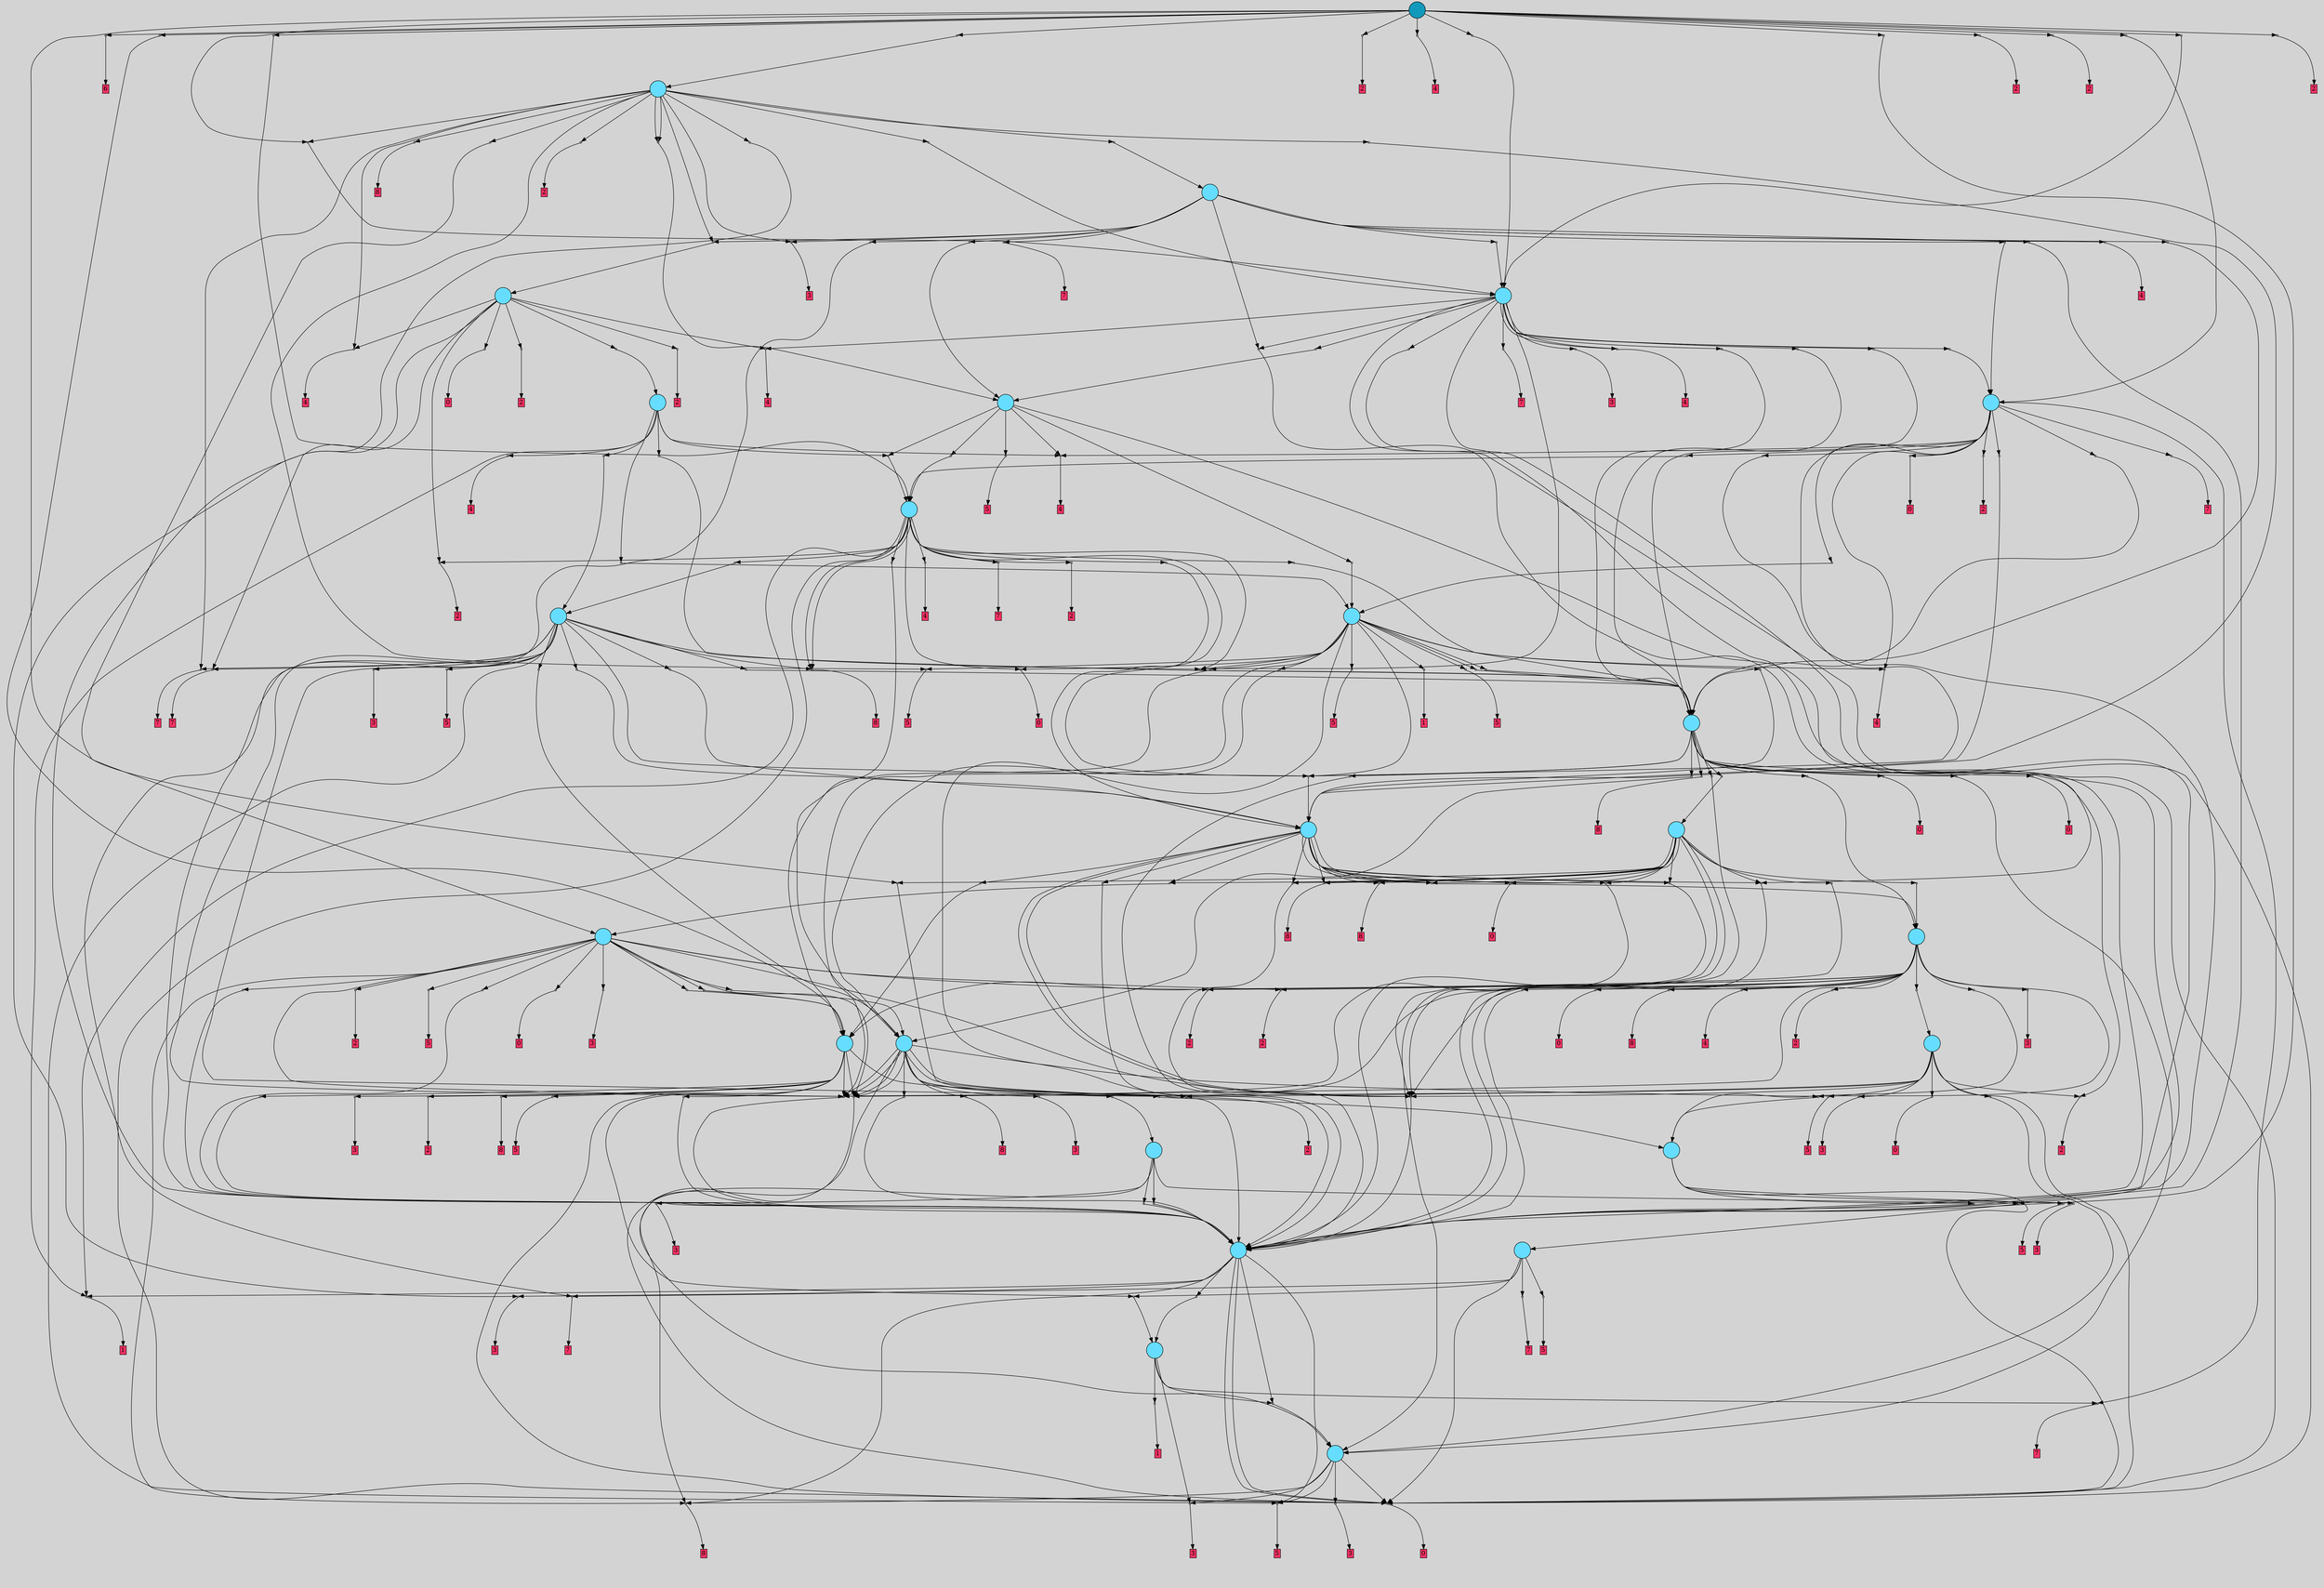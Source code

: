 // File exported with GEGELATI v1.3.1
// On the 2024-07-15 12:30:10
// With the MARL::MarlTPGGraphDotExporter
digraph{
	graph[pad = "0.212, 0.055" bgcolor = lightgray]
	node[shape=circle style = filled label = ""]
		T0 [fillcolor="#66ddff"]
		T1 [fillcolor="#66ddff"]
		T2 [fillcolor="#66ddff"]
		T3 [fillcolor="#66ddff"]
		T4 [fillcolor="#66ddff"]
		T5 [fillcolor="#66ddff"]
		T6 [fillcolor="#66ddff"]
		T7 [fillcolor="#66ddff"]
		T8 [fillcolor="#66ddff"]
		T9 [fillcolor="#66ddff"]
		T10 [fillcolor="#66ddff"]
		T13 [fillcolor="#66ddff"]
		T14 [fillcolor="#66ddff"]
		T15 [fillcolor="#66ddff"]
		T52 [fillcolor="#66ddff"]
		T127 [fillcolor="#66ddff"]
		T162 [fillcolor="#66ddff"]
		T202 [fillcolor="#66ddff"]
		T435 [fillcolor="#66ddff"]
		T462 [fillcolor="#66ddff"]
		T527 [fillcolor="#66ddff"]
		T617 [fillcolor="#66ddff"]
		T707 [fillcolor="#66ddff"]
		T800 [fillcolor="#66ddff"]
		T1078 [fillcolor="#1199bb"]
		P37919 [fillcolor="#cccccc" shape=point] //
		I37919 [shape=box style=invis label="5|5&0|6#0|5&#92;n5|3&3|5#4|0&#92;n3|1&0|0#2|6&#92;n6|1&4|7#1|5&#92;n3|1&4|6#3|5&#92;n7|4&2|1#2|4&#92;n0|1&3|7#1|3&#92;n6|4&2|7#1|6&#92;n"]
		P37919 -> I37919[style=invis]
		A16877 [fillcolor="#ff3366" shape=box margin=0.03 width=0 height=0 label="8"]
		T0 -> P37919 -> A16877
		P37920 [fillcolor="#cccccc" shape=point] //
		I37920 [shape=box style=invis label="8|7&0|6#2|5&#92;n5|3&3|6#3|3&#92;n1|4&1|5#4|0&#92;n3|0&2|2#0|0&#92;n5|3&2|0#3|2&#92;n5|2&1|1#1|4&#92;n8|2&2|5#3|5&#92;n1|1&1|2#1|2&#92;n7|3&0|6#1|5&#92;n"]
		P37920 -> I37920[style=invis]
		A16878 [fillcolor="#ff3366" shape=box margin=0.03 width=0 height=0 label="3"]
		T0 -> P37920 -> A16878
		P37921 [fillcolor="#cccccc" shape=point] //
		I37921 [shape=box style=invis label="0|2&3|1#2|2&#92;n1|7&0|0#1|2&#92;n3|0&2|7#3|2&#92;n"]
		P37921 -> I37921[style=invis]
		A16879 [fillcolor="#ff3366" shape=box margin=0.03 width=0 height=0 label="5"]
		T0 -> P37921 -> A16879
		P37922 [fillcolor="#cccccc" shape=point] //
		I37922 [shape=box style=invis label="3|4&2|7#1|0&#92;n2|4&4|3#0|3&#92;n4|6&4|0#3|5&#92;n4|6&2|6#4|1&#92;n6|7&3|7#1|7&#92;n6|4&2|2#1|6&#92;n0|7&2|0#3|6&#92;n4|1&1|5#4|4&#92;n"]
		P37922 -> I37922[style=invis]
		A16880 [fillcolor="#ff3366" shape=box margin=0.03 width=0 height=0 label="0"]
		T0 -> P37922 -> A16880
		P37923 [fillcolor="#cccccc" shape=point] //
		I37923 [shape=box style=invis label="1|1&1|2#1|2&#92;n5|3&3|6#3|3&#92;n1|4&1|5#4|0&#92;n3|0&2|2#0|0&#92;n5|3&2|0#3|2&#92;n5|2&1|1#1|4&#92;n8|7&0|6#2|5&#92;n7|3&4|6#1|5&#92;n"]
		P37923 -> I37923[style=invis]
		A16881 [fillcolor="#ff3366" shape=box margin=0.03 width=0 height=0 label="3"]
		T0 -> P37923 -> A16881
		P37924 [fillcolor="#cccccc" shape=point] //
		I37924 [shape=box style=invis label="7|0&4|2#1|3&#92;n6|0&4|4#4|3&#92;n5|3&0|7#1|6&#92;n4|0&4|7#1|5&#92;n7|7&1|7#0|3&#92;n7|0&1|0#3|7&#92;n7|2&4|0#4|2&#92;n3|2&0|7#2|2&#92;n8|0&2|1#1|2&#92;n"]
		P37924 -> I37924[style=invis]
		T1 -> P37924 -> T0
		P37925 [fillcolor="#cccccc" shape=point] //
		I37925 [shape=box style=invis label="1|3&4|5#0|6&#92;n7|0&2|4#3|1&#92;n2|4&1|4#4|5&#92;n7|4&0|5#2|0&#92;n"]
		P37925 -> I37925[style=invis]
		A16882 [fillcolor="#ff3366" shape=box margin=0.03 width=0 height=0 label="7"]
		T1 -> P37925 -> A16882
		P37926 [fillcolor="#cccccc" shape=point] //
		I37926 [shape=box style=invis label="7|0&4|6#3|0&#92;n2|2&1|4#3|2&#92;n"]
		P37926 -> I37926[style=invis]
		A16883 [fillcolor="#ff3366" shape=box margin=0.03 width=0 height=0 label="1"]
		T1 -> P37926 -> A16883
		T1 -> P37923
		P37927 [fillcolor="#cccccc" shape=point] //
		I37927 [shape=box style=invis label="7|0&4|2#1|3&#92;n5|3&0|7#3|6&#92;n8|0&2|1#1|2&#92;n3|2&0|7#2|2&#92;n7|2&4|4#4|2&#92;n5|7&4|0#1|7&#92;n7|7&1|7#0|3&#92;n7|0&1|0#0|7&#92;n"]
		P37927 -> I37927[style=invis]
		T2 -> P37927 -> T1
		T2 -> P37919
		P37928 [fillcolor="#cccccc" shape=point] //
		I37928 [shape=box style=invis label="2|5&1|5#3|4&#92;n6|2&4|6#2|1&#92;n"]
		P37928 -> I37928[style=invis]
		A16884 [fillcolor="#ff3366" shape=box margin=0.03 width=0 height=0 label="7"]
		T2 -> P37928 -> A16884
		T2 -> P37921
		T2 -> P37922
		T2 -> P37924
		T2 -> P37922
		P37929 [fillcolor="#cccccc" shape=point] //
		I37929 [shape=box style=invis label="8|2&4|2#4|7&#92;n"]
		P37929 -> I37929[style=invis]
		A16885 [fillcolor="#ff3366" shape=box margin=0.03 width=0 height=0 label="1"]
		T2 -> P37929 -> A16885
		P37930 [fillcolor="#cccccc" shape=point] //
		I37930 [shape=box style=invis label="0|2&0|5#3|3&#92;n4|5&1|6#0|5&#92;n5|1&2|5#3|3&#92;n2|0&2|2#1|2&#92;n7|2&4|7#3|2&#92;n4|7&4|3#3|7&#92;n0|4&1|2#2|3&#92;n6|7&0|1#3|3&#92;n3|7&2|1#2|5&#92;n"]
		P37930 -> I37930[style=invis]
		A16886 [fillcolor="#ff3366" shape=box margin=0.03 width=0 height=0 label="3"]
		T3 -> P37930 -> A16886
		P37931 [fillcolor="#cccccc" shape=point] //
		I37931 [shape=box style=invis label="5|2&1|0#2|4&#92;n5|1&3|6#0|5&#92;n2|3&0|3#2|5&#92;n5|6&4|7#1|2&#92;n1|1&4|2#3|4&#92;n6|6&1|2#1|1&#92;n2|0&4|5#2|1&#92;n2|1&0|6#1|3&#92;n3|3&0|7#3|7&#92;n8|4&4|2#4|1&#92;n"]
		P37931 -> I37931[style=invis]
		A16887 [fillcolor="#ff3366" shape=box margin=0.03 width=0 height=0 label="7"]
		T3 -> P37931 -> A16887
		P37932 [fillcolor="#cccccc" shape=point] //
		I37932 [shape=box style=invis label="3|0&2|7#3|2&#92;n0|2&1|1#2|2&#92;n"]
		P37932 -> I37932[style=invis]
		A16888 [fillcolor="#ff3366" shape=box margin=0.03 width=0 height=0 label="5"]
		T3 -> P37932 -> A16888
		T3 -> P37922
		P37933 [fillcolor="#cccccc" shape=point] //
		I37933 [shape=box style=invis label="7|0&4|2#1|3&#92;n5|3&0|7#1|6&#92;n7|7&1|7#0|3&#92;n3|2&0|7#2|2&#92;n7|2&4|4#4|2&#92;n5|7&4|0#1|7&#92;n8|0&2|1#1|2&#92;n7|0&1|0#0|7&#92;n"]
		P37933 -> I37933[style=invis]
		T3 -> P37933 -> T1
		P37934 [fillcolor="#cccccc" shape=point] //
		I37934 [shape=box style=invis label="2|6&2|1#0|0&#92;n1|1&1|2#1|6&#92;n5|3&3|6#3|3&#92;n3|0&2|2#0|0&#92;n5|3&2|0#3|2&#92;n5|2&1|1#1|4&#92;n8|7&0|6#2|5&#92;n7|3&4|6#1|5&#92;n"]
		P37934 -> I37934[style=invis]
		A16889 [fillcolor="#ff3366" shape=box margin=0.03 width=0 height=0 label="3"]
		T4 -> P37934 -> A16889
		P37935 [fillcolor="#cccccc" shape=point] //
		I37935 [shape=box style=invis label="0|0&2|7#3|2&#92;n1|7&0|0#1|2&#92;n0|2&3|1#2|2&#92;n"]
		P37935 -> I37935[style=invis]
		A16890 [fillcolor="#ff3366" shape=box margin=0.03 width=0 height=0 label="5"]
		T4 -> P37935 -> A16890
		P37936 [fillcolor="#cccccc" shape=point] //
		I37936 [shape=box style=invis label="8|3&2|0#1|5&#92;n1|0&2|2#4|4&#92;n2|3&0|3#3|2&#92;n8|7&2|4#1|4&#92;n"]
		P37936 -> I37936[style=invis]
		T4 -> P37936 -> T2
		T4 -> P37922
		P37937 [fillcolor="#cccccc" shape=point] //
		I37937 [shape=box style=invis label="5|4&1|7#1|4&#92;n2|3&0|1#3|2&#92;n1|0&2|2#4|0&#92;n8|7&2|7#1|4&#92;n5|7&4|5#2|6&#92;n"]
		P37937 -> I37937[style=invis]
		T5 -> P37937 -> T2
		P37938 [fillcolor="#cccccc" shape=point] //
		I37938 [shape=box style=invis label="8|0&3|4#2|5&#92;n0|7&1|5#1|4&#92;n1|1&0|1#4|5&#92;n6|3&4|6#2|1&#92;n"]
		P37938 -> I37938[style=invis]
		T5 -> P37938 -> T3
		P37939 [fillcolor="#cccccc" shape=point] //
		I37939 [shape=box style=invis label="3|0&1|2#2|1&#92;n1|0&0|2#0|6&#92;n2|7&4|1#4|0&#92;n2|4&4|7#1|7&#92;n1|4&1|4#1|0&#92;n8|5&4|7#3|1&#92;n"]
		P37939 -> I37939[style=invis]
		A16891 [fillcolor="#ff3366" shape=box margin=0.03 width=0 height=0 label="3"]
		T5 -> P37939 -> A16891
		P37940 [fillcolor="#cccccc" shape=point] //
		I37940 [shape=box style=invis label="2|0&1|0#3|2&#92;n6|1&1|3#4|1&#92;n5|4&1|7#1|4&#92;n3|4&0|6#0|1&#92;n"]
		P37940 -> I37940[style=invis]
		T5 -> P37940 -> T2
		T5 -> P37919
		P37941 [fillcolor="#cccccc" shape=point] //
		I37941 [shape=box style=invis label="7|4&4|0#1|2&#92;n4|3&3|0#3|7&#92;n4|7&1|3#3|3&#92;n3|1&2|3#1|0&#92;n5|0&3|7#0|3&#92;n"]
		P37941 -> I37941[style=invis]
		A16892 [fillcolor="#ff3366" shape=box margin=0.03 width=0 height=0 label="5"]
		T6 -> P37941 -> A16892
		P37942 [fillcolor="#cccccc" shape=point] //
		I37942 [shape=box style=invis label="5|4&1|7#1|4&#92;n2|0&0|1#3|2&#92;n1|0&2|2#4|5&#92;n5|7&4|5#2|6&#92;n"]
		P37942 -> I37942[style=invis]
		T6 -> P37942 -> T2
		P37943 [fillcolor="#cccccc" shape=point] //
		I37943 [shape=box style=invis label="0|3&2|7#4|6&#92;n0|1&2|2#2|4&#92;n2|0&2|1#2|4&#92;n3|5&2|7#1|5&#92;n"]
		P37943 -> I37943[style=invis]
		T6 -> P37943 -> T2
		P37944 [fillcolor="#cccccc" shape=point] //
		I37944 [shape=box style=invis label="5|2&0|3#0|7&#92;n0|0&2|3#3|6&#92;n6|1&0|0#4|4&#92;n"]
		P37944 -> I37944[style=invis]
		T6 -> P37944 -> T2
		P37945 [fillcolor="#cccccc" shape=point] //
		I37945 [shape=box style=invis label="5|2&1|1#1|4&#92;n0|7&0|6#0|7&#92;n5|3&3|6#3|3&#92;n3|0&2|2#0|0&#92;n1|1&1|2#1|6&#92;n7|3&4|6#1|5&#92;n3|6&0|5#4|3&#92;n8|7&0|6#2|5&#92;n"]
		P37945 -> I37945[style=invis]
		A16893 [fillcolor="#ff3366" shape=box margin=0.03 width=0 height=0 label="3"]
		T6 -> P37945 -> A16893
		T6 -> P37922
		P37946 [fillcolor="#cccccc" shape=point] //
		I37946 [shape=box style=invis label="1|4&3|1#4|6&#92;n2|6&2|2#1|6&#92;n7|0&1|3#0|0&#92;n4|0&0|6#0|0&#92;n3|2&3|7#2|2&#92;n7|2&3|7#0|7&#92;n1|5&3|3#3|2&#92;n7|1&3|7#3|3&#92;n2|4&0|5#3|3&#92;n0|6&0|7#1|6&#92;n"]
		P37946 -> I37946[style=invis]
		A16894 [fillcolor="#ff3366" shape=box margin=0.03 width=0 height=0 label="2"]
		T6 -> P37946 -> A16894
		T6 -> P37933
		P37947 [fillcolor="#cccccc" shape=point] //
		I37947 [shape=box style=invis label="2|0&2|5#3|6&#92;n"]
		P37947 -> I37947[style=invis]
		T6 -> P37947 -> T0
		P37948 [fillcolor="#cccccc" shape=point] //
		I37948 [shape=box style=invis label="1|4&3|1#4|6&#92;n2|6&2|2#1|6&#92;n7|0&1|3#0|0&#92;n3|2&3|7#2|2&#92;n4|0&0|6#0|1&#92;n7|2&3|7#0|0&#92;n1|5&3|3#4|2&#92;n7|1&3|7#3|3&#92;n2|4&0|5#3|3&#92;n0|6&0|7#1|6&#92;n"]
		P37948 -> I37948[style=invis]
		A16895 [fillcolor="#ff3366" shape=box margin=0.03 width=0 height=0 label="2"]
		T6 -> P37948 -> A16895
		P37949 [fillcolor="#cccccc" shape=point] //
		I37949 [shape=box style=invis label="5|5&0|6#0|5&#92;n5|3&3|5#4|0&#92;n3|1&0|0#2|6&#92;n0|0&3|7#1|3&#92;n6|1&4|7#1|5&#92;n3|1&4|6#3|5&#92;n8|3&3|3#2|3&#92;n7|4&2|1#2|4&#92;n6|4&2|3#1|6&#92;n"]
		P37949 -> I37949[style=invis]
		A16896 [fillcolor="#ff3366" shape=box margin=0.03 width=0 height=0 label="8"]
		T6 -> P37949 -> A16896
		P37950 [fillcolor="#cccccc" shape=point] //
		I37950 [shape=box style=invis label="5|7&4|5#2|6&#92;n1|0&2|2#4|5&#92;n1|0&0|1#3|0&#92;n7|3&1|3#3|5&#92;n5|4&1|7#1|4&#92;n"]
		P37950 -> I37950[style=invis]
		T7 -> P37950 -> T2
		T7 -> P37943
		T7 -> P37947
		P37951 [fillcolor="#cccccc" shape=point] //
		I37951 [shape=box style=invis label="2|0&4|0#0|4&#92;n7|0&3|7#2|2&#92;n"]
		P37951 -> I37951[style=invis]
		T7 -> P37951 -> T5
		P37952 [fillcolor="#cccccc" shape=point] //
		I37952 [shape=box style=invis label="7|0&4|2#1|3&#92;n8|0&2|1#1|2&#92;n5|3&0|7#1|6&#92;n4|0&4|7#1|5&#92;n7|7&1|7#0|3&#92;n4|6&3|0#1|2&#92;n7|5&1|0#3|7&#92;n7|2&4|0#4|2&#92;n3|2&0|7#2|2&#92;n6|0&4|4#4|3&#92;n"]
		P37952 -> I37952[style=invis]
		T7 -> P37952 -> T4
		T7 -> P37948
		P37953 [fillcolor="#cccccc" shape=point] //
		I37953 [shape=box style=invis label="8|2&1|1#1|6&#92;n0|0&0|3#3|2&#92;n"]
		P37953 -> I37953[style=invis]
		A16897 [fillcolor="#ff3366" shape=box margin=0.03 width=0 height=0 label="8"]
		T7 -> P37953 -> A16897
		T7 -> P37943
		P37954 [fillcolor="#cccccc" shape=point] //
		I37954 [shape=box style=invis label="6|7&1|1#0|6&#92;n2|6&2|1#0|0&#92;n1|1&1|2#1|6&#92;n5|3&3|6#3|3&#92;n3|0&2|2#0|0&#92;n5|2&1|1#1|4&#92;n5|3&3|0#3|2&#92;n8|7&0|6#2|5&#92;n7|3&4|6#1|5&#92;n"]
		P37954 -> I37954[style=invis]
		A16898 [fillcolor="#ff3366" shape=box margin=0.03 width=0 height=0 label="3"]
		T7 -> P37954 -> A16898
		T7 -> P37922
		T7 -> P37948
		P37955 [fillcolor="#cccccc" shape=point] //
		I37955 [shape=box style=invis label="7|0&4|2#1|3&#92;n8|0&2|1#1|2&#92;n5|3&0|7#1|6&#92;n4|0&4|7#1|5&#92;n7|7&1|7#0|3&#92;n6|0&4|4#4|3&#92;n7|5&1|0#3|7&#92;n7|2&4|0#4|2&#92;n3|2&0|7#2|2&#92;n5|6&3|0#1|2&#92;n"]
		P37955 -> I37955[style=invis]
		T7 -> P37955 -> T4
		T7 -> P37947
		P37956 [fillcolor="#cccccc" shape=point] //
		I37956 [shape=box style=invis label="3|3&3|0#3|3&#92;n0|0&3|3#2|6&#92;n"]
		P37956 -> I37956[style=invis]
		T8 -> P37956 -> T2
		T8 -> P37948
		P37957 [fillcolor="#cccccc" shape=point] //
		I37957 [shape=box style=invis label="2|6&2|1#0|0&#92;n6|7&1|1#0|6&#92;n7|3&4|6#1|5&#92;n5|6&3|6#3|3&#92;n3|0&2|2#0|0&#92;n0|2&0|5#0|1&#92;n5|1&1|1#1|4&#92;n5|3&3|0#3|2&#92;n8|7&0|6#2|5&#92;n1|1&1|2#1|6&#92;n"]
		P37957 -> I37957[style=invis]
		A16899 [fillcolor="#ff3366" shape=box margin=0.03 width=0 height=0 label="3"]
		T8 -> P37957 -> A16899
		P37958 [fillcolor="#cccccc" shape=point] //
		I37958 [shape=box style=invis label="3|4&4|7#1|0&#92;n5|3&4|1#0|0&#92;n4|6&3|3#2|4&#92;n6|7&3|7#1|7&#92;n4|7&4|0#3|5&#92;n0|7&2|2#3|6&#92;n1|3&1|3#0|7&#92;n7|4&2|2#1|6&#92;n6|0&1|7#2|0&#92;n4|1&1|7#4|4&#92;n"]
		P37958 -> I37958[style=invis]
		A16900 [fillcolor="#ff3366" shape=box margin=0.03 width=0 height=0 label="0"]
		T8 -> P37958 -> A16900
		P37959 [fillcolor="#cccccc" shape=point] //
		I37959 [shape=box style=invis label="0|0&0|7#3|2&#92;n5|4&1|2#4|0&#92;n4|4&0|1#3|0&#92;n6|4&1|7#2|0&#92;n2|5&1|2#0|2&#92;n"]
		P37959 -> I37959[style=invis]
		A16901 [fillcolor="#ff3366" shape=box margin=0.03 width=0 height=0 label="5"]
		T8 -> P37959 -> A16901
		P37960 [fillcolor="#cccccc" shape=point] //
		I37960 [shape=box style=invis label="0|1&2|1#0|2&#92;n2|0&2|5#3|6&#92;n"]
		P37960 -> I37960[style=invis]
		T8 -> P37960 -> T0
		P37961 [fillcolor="#cccccc" shape=point] //
		I37961 [shape=box style=invis label="1|4&3|1#4|5&#92;n4|0&0|6#0|1&#92;n2|6&2|2#1|6&#92;n1|4&1|3#3|0&#92;n7|0&1|3#0|0&#92;n7|2&3|7#0|0&#92;n1|5&3|3#4|2&#92;n2|4&0|5#3|3&#92;n0|6&0|7#1|6&#92;n"]
		P37961 -> I37961[style=invis]
		A16902 [fillcolor="#ff3366" shape=box margin=0.03 width=0 height=0 label="2"]
		T8 -> P37961 -> A16902
		T8 -> P37943
		T8 -> P37922
		T9 -> P37956
		T9 -> P37947
		P37962 [fillcolor="#cccccc" shape=point] //
		I37962 [shape=box style=invis label="7|0&3|4#0|6&#92;n7|2&0|6#2|2&#92;n"]
		P37962 -> I37962[style=invis]
		A16903 [fillcolor="#ff3366" shape=box margin=0.03 width=0 height=0 label="0"]
		T9 -> P37962 -> A16903
		P37963 [fillcolor="#cccccc" shape=point] //
		I37963 [shape=box style=invis label="0|0&1|2#3|2&#92;n"]
		P37963 -> I37963[style=invis]
		A16904 [fillcolor="#ff3366" shape=box margin=0.03 width=0 height=0 label="8"]
		T9 -> P37963 -> A16904
		P37964 [fillcolor="#cccccc" shape=point] //
		I37964 [shape=box style=invis label="8|1&2|2#4|0&#92;n3|1&1|4#0|5&#92;n0|0&1|7#2|6&#92;n"]
		P37964 -> I37964[style=invis]
		A16905 [fillcolor="#ff3366" shape=box margin=0.03 width=0 height=0 label="4"]
		T9 -> P37964 -> A16905
		P37965 [fillcolor="#cccccc" shape=point] //
		I37965 [shape=box style=invis label="6|7&1|1#0|6&#92;n2|6&2|1#0|0&#92;n1|1&1|2#1|6&#92;n5|3&3|6#3|3&#92;n3|2&1|1#1|4&#92;n7|3&0|0#4|1&#92;n3|0&2|2#0|0&#92;n5|3&3|0#3|2&#92;n8|7&0|6#2|5&#92;n7|3&4|6#1|5&#92;n"]
		P37965 -> I37965[style=invis]
		T9 -> P37965 -> T8
		P37966 [fillcolor="#cccccc" shape=point] //
		I37966 [shape=box style=invis label="4|7&1|5#1|0&#92;n8|0&1|1#0|3&#92;n5|1&1|1#4|1&#92;n0|4&1|7#1|6&#92;n1|4&3|4#1|7&#92;n5|0&4|4#4|2&#92;n1|4&3|1#4|0&#92;n6|7&0|3#3|1&#92;n"]
		P37966 -> I37966[style=invis]
		A16906 [fillcolor="#ff3366" shape=box margin=0.03 width=0 height=0 label="2"]
		T9 -> P37966 -> A16906
		T9 -> P37943
		P37967 [fillcolor="#cccccc" shape=point] //
		I37967 [shape=box style=invis label="6|0&4|4#4|3&#92;n4|0&4|2#1|5&#92;n7|2&4|0#4|4&#92;n5|0&4|5#0|7&#92;n4|2&4|3#4|5&#92;n1|3&3|7#4|6&#92;n7|7&1|7#0|3&#92;n"]
		P37967 -> I37967[style=invis]
		T9 -> P37967 -> T4
		P37968 [fillcolor="#cccccc" shape=point] //
		I37968 [shape=box style=invis label="0|4&4|2#3|3&#92;n1|4&3|1#4|6&#92;n2|6&2|2#1|6&#92;n7|0&1|3#0|0&#92;n3|2&3|7#2|2&#92;n4|0&0|6#0|1&#92;n7|4&0|5#3|3&#92;n1|5&3|3#4|2&#92;n7|1&3|7#3|3&#92;n7|2&3|7#0|0&#92;n"]
		P37968 -> I37968[style=invis]
		A16907 [fillcolor="#ff3366" shape=box margin=0.03 width=0 height=0 label="2"]
		T9 -> P37968 -> A16907
		P37969 [fillcolor="#cccccc" shape=point] //
		I37969 [shape=box style=invis label="0|1&2|2#2|4&#92;n0|3&2|4#4|6&#92;n2|0&2|1#2|4&#92;n8|3&2|4#1|3&#92;n3|5&2|7#1|5&#92;n"]
		P37969 -> I37969[style=invis]
		T9 -> P37969 -> T2
		P37970 [fillcolor="#cccccc" shape=point] //
		I37970 [shape=box style=invis label="7|2&3|7#0|0&#92;n4|0&0|6#0|1&#92;n2|6&2|2#1|6&#92;n1|4&1|3#3|0&#92;n7|0&3|3#0|0&#92;n1|4&3|1#4|5&#92;n2|2&3|2#0|2&#92;n1|5&3|3#4|2&#92;n2|4&0|5#3|3&#92;n0|6&0|7#1|6&#92;n"]
		P37970 -> I37970[style=invis]
		A16908 [fillcolor="#ff3366" shape=box margin=0.03 width=0 height=0 label="2"]
		T9 -> P37970 -> A16908
		T9 -> P37952
		P37971 [fillcolor="#cccccc" shape=point] //
		I37971 [shape=box style=invis label="1|1&1|2#2|2&#92;n5|2&1|1#1|4&#92;n4|4&2|7#1|5&#92;n5|3&3|6#3|3&#92;n5|3&2|2#3|2&#92;n0|2&3|4#3|0&#92;n8|7&0|6#2|5&#92;n3|0&2|2#0|5&#92;n"]
		P37971 -> I37971[style=invis]
		A16909 [fillcolor="#ff3366" shape=box margin=0.03 width=0 height=0 label="3"]
		T9 -> P37971 -> A16909
		T9 -> P37948
		T10 -> P37956
		P37972 [fillcolor="#cccccc" shape=point] //
		I37972 [shape=box style=invis label="4|2&1|6#2|2&#92;n0|0&3|0#2|5&#92;n"]
		P37972 -> I37972[style=invis]
		A16910 [fillcolor="#ff3366" shape=box margin=0.03 width=0 height=0 label="0"]
		T10 -> P37972 -> A16910
		P37973 [fillcolor="#cccccc" shape=point] //
		I37973 [shape=box style=invis label="8|6&2|7#1|1&#92;n8|1&2|2#4|0&#92;n0|0&3|7#2|0&#92;n"]
		P37973 -> I37973[style=invis]
		T10 -> P37973 -> T6
		P37974 [fillcolor="#cccccc" shape=point] //
		I37974 [shape=box style=invis label="6|7&1|1#0|6&#92;n2|6&2|1#0|0&#92;n3|0&2|2#0|0&#92;n5|2&1|1#1|4&#92;n5|7&3|6#3|3&#92;n6|7&2|0#4|4&#92;n1|1&1|2#1|6&#92;n8|7&0|6#2|5&#92;n7|3&4|6#1|5&#92;n"]
		P37974 -> I37974[style=invis]
		A16911 [fillcolor="#ff3366" shape=box margin=0.03 width=0 height=0 label="3"]
		T10 -> P37974 -> A16911
		T10 -> P37966
		P37975 [fillcolor="#cccccc" shape=point] //
		I37975 [shape=box style=invis label="0|3&2|7#4|6&#92;n3|5&2|7#1|3&#92;n0|3&1|5#3|2&#92;n2|0&2|1#2|4&#92;n"]
		P37975 -> I37975[style=invis]
		T10 -> P37975 -> T2
		T10 -> P37968
		P37976 [fillcolor="#cccccc" shape=point] //
		I37976 [shape=box style=invis label="3|3&1|4#0|0&#92;n5|7&2|2#2|1&#92;n5|7&0|5#3|0&#92;n0|6&4|3#4|6&#92;n8|2&3|2#0|1&#92;n1|6&3|7#3|3&#92;n3|2&1|6#1|4&#92;n3|0&3|1#2|4&#92;n2|6&2|2#1|6&#92;n7|2&0|6#1|1&#92;n"]
		P37976 -> I37976[style=invis]
		T10 -> P37976 -> T7
		T10 -> P37947
		P37977 [fillcolor="#cccccc" shape=point] //
		I37977 [shape=box style=invis label="1|4&3|1#4|5&#92;n2|6&2|2#1|6&#92;n4|0&0|6#0|1&#92;n7|0&1|3#0|0&#92;n7|2&3|7#0|0&#92;n1|5&3|3#4|2&#92;n7|1&3|7#3|3&#92;n2|4&3|5#3|3&#92;n0|6&0|7#1|6&#92;n5|2&0|4#4|2&#92;n"]
		P37977 -> I37977[style=invis]
		A16912 [fillcolor="#ff3366" shape=box margin=0.03 width=0 height=0 label="2"]
		T10 -> P37977 -> A16912
		P37978 [fillcolor="#cccccc" shape=point] //
		I37978 [shape=box style=invis label="8|1&2|2#4|0&#92;n0|0&3|7#0|6&#92;n"]
		P37978 -> I37978[style=invis]
		T10 -> P37978 -> T6
		T10 -> P37919
		P37979 [fillcolor="#cccccc" shape=point] //
		I37979 [shape=box style=invis label="2|0&0|4#3|4&#92;n0|0&2|7#3|2&#92;n1|7&0|0#1|2&#92;n5|4&1|4#1|4&#92;n"]
		P37979 -> I37979[style=invis]
		A16913 [fillcolor="#ff3366" shape=box margin=0.03 width=0 height=0 label="5"]
		T10 -> P37979 -> A16913
		T10 -> P37943
		P37980 [fillcolor="#cccccc" shape=point] //
		I37980 [shape=box style=invis label="2|7&2|3#2|4&#92;n0|1&2|2#2|4&#92;n3|3&2|7#1|5&#92;n4|0&2|2#1|0&#92;n7|0&0|1#0|4&#92;n"]
		P37980 -> I37980[style=invis]
		T10 -> P37980 -> T2
		P37981 [fillcolor="#cccccc" shape=point] //
		I37981 [shape=box style=invis label="1|0&3|5#1|5&#92;n1|2&1|4#4|0&#92;n4|0&1|6#2|1&#92;n"]
		P37981 -> I37981[style=invis]
		T13 -> P37981 -> T10
		P37982 [fillcolor="#cccccc" shape=point] //
		I37982 [shape=box style=invis label="2|1&0|5#0|5&#92;n7|3&2|4#1|6&#92;n7|0&0|0#3|2&#92;n6|2&4|0#0|2&#92;n3|7&2|0#0|4&#92;n8|6&0|0#0|2&#92;n7|5&0|2#1|6&#92;n"]
		P37982 -> I37982[style=invis]
		T13 -> P37982 -> T0
		P37983 [fillcolor="#cccccc" shape=point] //
		I37983 [shape=box style=invis label="0|4&3|6#0|1&#92;n7|0&2|6#4|4&#92;n8|0&3|7#2|6&#92;n"]
		P37983 -> I37983[style=invis]
		T13 -> P37983 -> T9
		P37984 [fillcolor="#cccccc" shape=point] //
		I37984 [shape=box style=invis label="2|0&2|5#2|4&#92;n2|7&4|7#1|0&#92;n3|5&2|7#1|7&#92;n7|0&2|1#1|4&#92;n0|3&2|7#4|6&#92;n0|6&3|3#0|6&#92;n1|7&2|0#1|2&#92;n0|4&2|2#2|4&#92;n"]
		P37984 -> I37984[style=invis]
		T13 -> P37984 -> T2
		T13 -> P37956
		P37985 [fillcolor="#cccccc" shape=point] //
		I37985 [shape=box style=invis label="4|7&2|2#3|5&#92;n7|6&3|7#0|4&#92;n5|0&1|0#3|3&#92;n"]
		P37985 -> I37985[style=invis]
		T13 -> P37985 -> T6
		P37986 [fillcolor="#cccccc" shape=point] //
		I37986 [shape=box style=invis label="1|0&2|3#0|6&#92;n7|2&0|2#2|4&#92;n0|1&3|2#3|4&#92;n7|5&2|6#3|2&#92;n"]
		P37986 -> I37986[style=invis]
		T13 -> P37986 -> T2
		P37987 [fillcolor="#cccccc" shape=point] //
		I37987 [shape=box style=invis label="3|1&0|0#2|6&#92;n1|7&3|5#1|5&#92;n5|5&0|6#0|5&#92;n3|5&1|1#0|0&#92;n4|0&2|1#2|4&#92;n6|4&2|7#3|4&#92;n0|1&3|7#1|3&#92;n"]
		P37987 -> I37987[style=invis]
		A16914 [fillcolor="#ff3366" shape=box margin=0.03 width=0 height=0 label="8"]
		T13 -> P37987 -> A16914
		P37988 [fillcolor="#cccccc" shape=point] //
		I37988 [shape=box style=invis label="0|0&3|7#1|3&#92;n8|0&2|1#2|1&#92;n6|4&1|7#1|6&#92;n6|1&4|7#1|5&#92;n1|3&1|0#0|0&#92;n3|1&0|0#2|6&#92;n7|4&2|1#2|4&#92;n5|3&3|5#4|0&#92;n3|1&4|6#1|5&#92;n"]
		P37988 -> I37988[style=invis]
		A16915 [fillcolor="#ff3366" shape=box margin=0.03 width=0 height=0 label="8"]
		T13 -> P37988 -> A16915
		P37989 [fillcolor="#cccccc" shape=point] //
		I37989 [shape=box style=invis label="4|4&3|7#3|0&#92;n7|0&3|0#4|2&#92;n"]
		P37989 -> I37989[style=invis]
		T13 -> P37989 -> T2
		P37990 [fillcolor="#cccccc" shape=point] //
		I37990 [shape=box style=invis label="5|3&4|1#0|0&#92;n3|4&4|7#1|0&#92;n4|6&3|3#2|4&#92;n6|0&1|7#2|0&#92;n6|7&3|7#1|7&#92;n4|1&1|7#4|6&#92;n0|3&1|3#0|7&#92;n4|6&4|0#3|5&#92;n7|4&2|2#1|6&#92;n7|7&2|2#3|4&#92;n"]
		P37990 -> I37990[style=invis]
		A16916 [fillcolor="#ff3366" shape=box margin=0.03 width=0 height=0 label="0"]
		T13 -> P37990 -> A16916
		T13 -> P37983
		T13 -> P37956
		P37991 [fillcolor="#cccccc" shape=point] //
		I37991 [shape=box style=invis label="2|0&2|5#2|4&#92;n0|7&4|7#1|0&#92;n7|2&1|6#4|1&#92;n3|5&2|7#1|7&#92;n7|0&2|1#1|4&#92;n0|3&2|6#4|6&#92;n1|7&2|0#1|2&#92;n0|4&2|2#2|4&#92;n"]
		P37991 -> I37991[style=invis]
		T13 -> P37991 -> T2
		T13 -> P37983
		T14 -> P37981
		T14 -> P37982
		T14 -> P37984
		T14 -> P37956
		T14 -> P37986
		T14 -> P37987
		T14 -> P37988
		T14 -> P37989
		T14 -> P37990
		P37992 [fillcolor="#cccccc" shape=point] //
		I37992 [shape=box style=invis label="8|0&3|7#2|3&#92;n7|0&2|6#4|4&#92;n1|6&0|3#4|5&#92;n"]
		P37992 -> I37992[style=invis]
		T14 -> P37992 -> T9
		T14 -> P37956
		P37993 [fillcolor="#cccccc" shape=point] //
		I37993 [shape=box style=invis label="2|0&2|5#2|4&#92;n0|7&4|7#1|0&#92;n7|2&1|6#4|1&#92;n3|5&2|7#1|7&#92;n3|3&2|6#4|6&#92;n7|0&2|1#1|4&#92;n1|7&2|0#1|2&#92;n0|4&2|2#2|4&#92;n"]
		P37993 -> I37993[style=invis]
		T14 -> P37993 -> T2
		T14 -> P37983
		T14 -> P37987
		P37994 [fillcolor="#cccccc" shape=point] //
		I37994 [shape=box style=invis label="8|1&2|2#4|1&#92;n1|0&2|0#2|7&#92;n"]
		P37994 -> I37994[style=invis]
		T14 -> P37994 -> T6
		P37995 [fillcolor="#cccccc" shape=point] //
		I37995 [shape=box style=invis label="3|1&0|0#2|6&#92;n7|7&3|5#1|5&#92;n5|5&0|6#0|5&#92;n3|5&1|1#0|0&#92;n4|0&2|1#2|4&#92;n0|1&3|7#1|3&#92;n6|4&2|7#3|4&#92;n"]
		P37995 -> I37995[style=invis]
		A16917 [fillcolor="#ff3366" shape=box margin=0.03 width=0 height=0 label="8"]
		T15 -> P37995 -> A16917
		P37996 [fillcolor="#cccccc" shape=point] //
		I37996 [shape=box style=invis label="0|0&4|2#2|4&#92;n6|5&1|4#3|4&#92;n"]
		P37996 -> I37996[style=invis]
		T15 -> P37996 -> T13
		P37997 [fillcolor="#cccccc" shape=point] //
		I37997 [shape=box style=invis label="2|7&0|7#3|2&#92;n8|6&1|4#0|0&#92;n2|1&2|0#2|2&#92;n5|3&1|2#1|0&#92;n3|5&0|1#2|4&#92;n3|5&2|0#3|5&#92;n6|2&0|0#2|6&#92;n4|7&3|3#1|6&#92;n7|0&1|5#0|7&#92;n"]
		P37997 -> I37997[style=invis]
		T15 -> P37997 -> T7
		P37998 [fillcolor="#cccccc" shape=point] //
		I37998 [shape=box style=invis label="1|0&0|5#2|0&#92;n6|2&2|1#2|3&#92;n2|2&0|6#1|0&#92;n7|4&0|0#0|5&#92;n"]
		P37998 -> I37998[style=invis]
		T15 -> P37998 -> T2
		P37999 [fillcolor="#cccccc" shape=point] //
		I37999 [shape=box style=invis label="1|0&3|1#1|4&#92;n"]
		P37999 -> I37999[style=invis]
		T15 -> P37999 -> T0
		P38000 [fillcolor="#cccccc" shape=point] //
		I38000 [shape=box style=invis label="5|2&2|4#4|0&#92;n6|6&4|4#3|6&#92;n7|2&2|0#2|7&#92;n7|2&4|4#2|2&#92;n2|0&1|7#1|5&#92;n5|7&3|5#1|3&#92;n3|4&4|3#2|1&#92;n7|7&2|2#4|6&#92;n3|2&2|3#2|2&#92;n"]
		P38000 -> I38000[style=invis]
		T15 -> P38000 -> T2
		P38001 [fillcolor="#cccccc" shape=point] //
		I38001 [shape=box style=invis label="4|0&1|1#1|3&#92;n"]
		P38001 -> I38001[style=invis]
		T15 -> P38001 -> T9
		P38002 [fillcolor="#cccccc" shape=point] //
		I38002 [shape=box style=invis label="0|2&2|1#3|1&#92;n5|3&2|5#1|7&#92;n3|0&2|4#0|7&#92;n3|5&0|1#2|3&#92;n1|1&2|7#2|4&#92;n2|6&2|0#1|6&#92;n3|4&1|6#3|2&#92;n"]
		P38002 -> I38002[style=invis]
		T15 -> P38002 -> T14
		P38003 [fillcolor="#cccccc" shape=point] //
		I38003 [shape=box style=invis label="2|6&4|4#4|7&#92;n7|2&4|7#1|7&#92;n1|7&4|2#2|0&#92;n8|5&0|6#4|2&#92;n1|0&0|7#2|7&#92;n7|7&2|5#0|7&#92;n2|1&4|3#4|2&#92;n5|7&1|3#4|3&#92;n4|7&4|0#3|6&#92;n5|2&4|5#4|0&#92;n"]
		P38003 -> I38003[style=invis]
		A16918 [fillcolor="#ff3366" shape=box margin=0.03 width=0 height=0 label="0"]
		T15 -> P38003 -> A16918
		T15 -> P37961
		P38004 [fillcolor="#cccccc" shape=point] //
		I38004 [shape=box style=invis label="5|3&4|1#0|0&#92;n6|0&1|7#2|0&#92;n2|1&1|7#4|6&#92;n3|4&4|7#1|0&#92;n4|6&4|0#3|5&#92;n4|6&3|3#2|4&#92;n4|3&1|3#0|7&#92;n6|7&3|7#1|7&#92;n7|4&2|2#1|6&#92;n0|7&2|2#3|4&#92;n"]
		P38004 -> I38004[style=invis]
		A16919 [fillcolor="#ff3366" shape=box margin=0.03 width=0 height=0 label="0"]
		T15 -> P38004 -> A16919
		T15 -> P37938
		P38005 [fillcolor="#cccccc" shape=point] //
		I38005 [shape=box style=invis label="0|2&2|1#3|1&#92;n2|6&2|0#1|6&#92;n3|0&2|4#0|7&#92;n1|1&2|3#2|4&#92;n2|0&0|6#4|7&#92;n5|3&2|5#1|5&#92;n"]
		P38005 -> I38005[style=invis]
		T52 -> P38005 -> T15
		P38006 [fillcolor="#cccccc" shape=point] //
		I38006 [shape=box style=invis label="2|4&2|1#0|5&#92;n2|0&3|7#3|2&#92;n0|3&0|4#3|5&#92;n3|5&1|4#2|5&#92;n"]
		P38006 -> I38006[style=invis]
		A16920 [fillcolor="#ff3366" shape=box margin=0.03 width=0 height=0 label="7"]
		T52 -> P38006 -> A16920
		T52 -> P37996
		P38007 [fillcolor="#cccccc" shape=point] //
		I38007 [shape=box style=invis label="0|0&3|5#4|2&#92;n1|6&4|5#2|2&#92;n0|0&4|2#2|3&#92;n"]
		P38007 -> I38007[style=invis]
		T52 -> P38007 -> T13
		P38008 [fillcolor="#cccccc" shape=point] //
		I38008 [shape=box style=invis label="4|0&2|1#2|1&#92;n1|7&3|5#1|5&#92;n7|0&0|5#2|7&#92;n3|5&1|4#2|0&#92;n4|7&3|2#4|7&#92;n3|0&1|2#1|1&#92;n1|1&1|1#1|2&#92;n3|1&0|0#3|6&#92;n0|1&3|7#1|3&#92;n"]
		P38008 -> I38008[style=invis]
		A16921 [fillcolor="#ff3366" shape=box margin=0.03 width=0 height=0 label="8"]
		T52 -> P38008 -> A16921
		P38009 [fillcolor="#cccccc" shape=point] //
		I38009 [shape=box style=invis label="6|7&1|1#0|6&#92;n3|0&2|2#0|0&#92;n5|2&1|1#2|4&#92;n5|7&3|6#3|3&#92;n6|7&2|1#4|4&#92;n1|1&1|2#1|6&#92;n8|7&0|6#2|5&#92;n7|3&4|6#1|5&#92;n"]
		P38009 -> I38009[style=invis]
		A16922 [fillcolor="#ff3366" shape=box margin=0.03 width=0 height=0 label="3"]
		T52 -> P38009 -> A16922
		T52 -> P37943
		P38010 [fillcolor="#cccccc" shape=point] //
		I38010 [shape=box style=invis label="2|2&2|0#0|3&#92;n3|5&2|0#3|2&#92;n0|0&0|5#2|4&#92;n1|4&4|2#3|7&#92;n6|1&0|0#3|6&#92;n8|1&0|3#1|6&#92;n8|1&4|7#4|2&#92;n8|3&4|2#0|4&#92;n7|0&1|6#1|0&#92;n3|3&1|2#1|0&#92;n"]
		P38010 -> I38010[style=invis]
		A16923 [fillcolor="#ff3366" shape=box margin=0.03 width=0 height=0 label="5"]
		T52 -> P38010 -> A16923
		P38011 [fillcolor="#cccccc" shape=point] //
		I38011 [shape=box style=invis label="0|4&1|5#3|3&#92;n4|7&3|3#1|6&#92;n3|5&2|0#3|5&#92;n5|3&1|2#1|0&#92;n0|5&0|1#2|4&#92;n6|2&0|0#2|6&#92;n2|1&2|0#2|2&#92;n2|0&0|7#3|2&#92;n7|0&1|5#0|7&#92;n"]
		P38011 -> I38011[style=invis]
		T52 -> P38011 -> T7
		P38012 [fillcolor="#cccccc" shape=point] //
		I38012 [shape=box style=invis label="0|2&2|1#3|1&#92;n2|6&2|0#1|6&#92;n2|0&0|6#4|7&#92;n2|0&2|0#4|4&#92;n3|0&2|4#0|7&#92;n1|1&2|3#2|4&#92;n5|3&1|5#2|5&#92;n"]
		P38012 -> I38012[style=invis]
		T52 -> P38012 -> T15
		P38013 [fillcolor="#cccccc" shape=point] //
		I38013 [shape=box style=invis label="8|5&0|0#4|2&#92;n6|5&1|4#3|4&#92;n"]
		P38013 -> I38013[style=invis]
		T52 -> P38013 -> T13
		T52 -> P37928
		T52 -> P37948
		P38014 [fillcolor="#cccccc" shape=point] //
		I38014 [shape=box style=invis label="2|4&2|1#0|5&#92;n3|5&1|4#3|5&#92;n0|3&0|4#3|5&#92;n2|0&3|7#3|2&#92;n"]
		P38014 -> I38014[style=invis]
		A16924 [fillcolor="#ff3366" shape=box margin=0.03 width=0 height=0 label="7"]
		T52 -> P38014 -> A16924
		T52 -> P37921
		T127 -> P38005
		P38015 [fillcolor="#cccccc" shape=point] //
		I38015 [shape=box style=invis label="2|1&2|1#0|2&#92;n7|3&0|5#3|3&#92;n0|0&4|2#2|2&#92;n6|0&1|4#3|4&#92;n6|5&1|2#3|4&#92;n0|5&3|6#1|6&#92;n4|4&1|5#4|7&#92;n"]
		P38015 -> I38015[style=invis]
		T127 -> P38015 -> T13
		P38016 [fillcolor="#cccccc" shape=point] //
		I38016 [shape=box style=invis label="2|6&2|1#0|0&#92;n7|3&4|6#3|5&#92;n5|6&1|1#1|4&#92;n8|0&2|2#0|0&#92;n5|7&3|6#3|3&#92;n8|7&0|3#2|5&#92;n1|1&1|2#1|6&#92;n"]
		P38016 -> I38016[style=invis]
		A16925 [fillcolor="#ff3366" shape=box margin=0.03 width=0 height=0 label="4"]
		T127 -> P38016 -> A16925
		P38017 [fillcolor="#cccccc" shape=point] //
		I38017 [shape=box style=invis label="4|3&1|2#1|0&#92;n0|3&4|4#0|1&#92;n0|0&0|5#2|2&#92;n1|4&4|0#1|7&#92;n2|6&2|0#0|3&#92;n8|1&0|3#1|2&#92;n6|1&0|0#3|6&#92;n"]
		P38017 -> I38017[style=invis]
		T127 -> P38017 -> T52
		P38018 [fillcolor="#cccccc" shape=point] //
		I38018 [shape=box style=invis label="0|3&0|4#3|5&#92;n4|5&4|0#0|2&#92;n2|0&1|7#3|2&#92;n2|6&2|2#3|7&#92;n5|5&2|1#2|4&#92;n5|5&2|3#2|4&#92;n"]
		P38018 -> I38018[style=invis]
		A16926 [fillcolor="#ff3366" shape=box margin=0.03 width=0 height=0 label="7"]
		T127 -> P38018 -> A16926
		P38019 [fillcolor="#cccccc" shape=point] //
		I38019 [shape=box style=invis label="4|3&4|5#2|5&#92;n7|4&0|0#4|5&#92;n3|6&2|7#0|3&#92;n2|7&1|7#4|5&#92;n0|6&3|4#1|5&#92;n0|2&3|6#3|4&#92;n4|1&4|3#0|7&#92;n1|0&2|0#3|7&#92;n2|2&0|7#1|5&#92;n6|5&1|6#1|0&#92;n"]
		P38019 -> I38019[style=invis]
		A16927 [fillcolor="#ff3366" shape=box margin=0.03 width=0 height=0 label="2"]
		T127 -> P38019 -> A16927
		T127 -> P37922
		P38020 [fillcolor="#cccccc" shape=point] //
		I38020 [shape=box style=invis label="2|0&0|3#4|7&#92;n1|6&3|3#4|7&#92;n3|0&2|4#0|7&#92;n1|1&2|2#2|4&#92;n0|2&2|5#3|1&#92;n5|3&2|5#2|5&#92;n"]
		P38020 -> I38020[style=invis]
		T127 -> P38020 -> T15
		P38021 [fillcolor="#cccccc" shape=point] //
		I38021 [shape=box style=invis label="7|2&3|7#0|0&#92;n2|6&2|2#1|6&#92;n1|4&3|1#4|5&#92;n1|4&1|3#3|0&#92;n7|0&3|3#0|0&#92;n1|7&3|3#4|2&#92;n2|2&3|4#0|2&#92;n4|0&0|6#0|1&#92;n0|6&1|7#1|6&#92;n"]
		P38021 -> I38021[style=invis]
		A16928 [fillcolor="#ff3366" shape=box margin=0.03 width=0 height=0 label="2"]
		T127 -> P38021 -> A16928
		T127 -> P37996
		P38022 [fillcolor="#cccccc" shape=point] //
		I38022 [shape=box style=invis label="1|0&1|0#4|6&#92;n0|6&4|4#4|7&#92;n1|4&4|2#2|0&#92;n5|2&4|5#3|0&#92;n1|0&0|6#2|7&#92;n7|7&2|7#0|7&#92;n0|1&1|3#2|4&#92;n3|1&3|0#2|3&#92;n5|7&1|3#4|3&#92;n7|2&4|7#1|7&#92;n"]
		P38022 -> I38022[style=invis]
		A16929 [fillcolor="#ff3366" shape=box margin=0.03 width=0 height=0 label="0"]
		T127 -> P38022 -> A16929
		T127 -> P37929
		T127 -> P38008
		P38023 [fillcolor="#cccccc" shape=point] //
		I38023 [shape=box style=invis label="3|3&1|2#1|0&#92;n1|4&4|2#1|7&#92;n0|0&0|5#2|4&#92;n3|5&2|0#3|2&#92;n6|1&0|0#3|6&#92;n8|1&0|3#1|6&#92;n8|1&4|7#4|2&#92;n8|3&4|2#2|4&#92;n2|2&2|0#0|3&#92;n"]
		P38023 -> I38023[style=invis]
		T127 -> P38023 -> T7
		T127 -> P38008
		P38024 [fillcolor="#cccccc" shape=point] //
		I38024 [shape=box style=invis label="4|6&2|0#1|6&#92;n3|0&2|4#0|7&#92;n1|1&2|3#2|4&#92;n5|3&2|5#1|5&#92;n2|0&0|6#4|7&#92;n"]
		P38024 -> I38024[style=invis]
		T162 -> P38024 -> T15
		P38025 [fillcolor="#cccccc" shape=point] //
		I38025 [shape=box style=invis label="0|3&2|4#3|5&#92;n2|0&3|7#3|2&#92;n2|4&2|1#0|5&#92;n"]
		P38025 -> I38025[style=invis]
		A16930 [fillcolor="#ff3366" shape=box margin=0.03 width=0 height=0 label="5"]
		T162 -> P38025 -> A16930
		T162 -> P37943
		P38026 [fillcolor="#cccccc" shape=point] //
		I38026 [shape=box style=invis label="0|0&0|5#2|4&#92;n2|3&0|2#1|4&#92;n6|1&0|0#3|6&#92;n5|1&4|7#0|2&#92;n7|1&0|3#1|6&#92;n2|3&2|0#0|3&#92;n8|3&4|2#2|4&#92;n3|3&1|2#0|0&#92;n"]
		P38026 -> I38026[style=invis]
		T162 -> P38026 -> T7
		P38027 [fillcolor="#cccccc" shape=point] //
		I38027 [shape=box style=invis label="0|2&2|1#3|1&#92;n2|6&2|0#1|6&#92;n2|0&0|6#4|7&#92;n1|1&2|3#2|4&#92;n3|0&2|4#0|7&#92;n5|3&2|5#2|5&#92;n"]
		P38027 -> I38027[style=invis]
		T162 -> P38027 -> T15
		P38028 [fillcolor="#cccccc" shape=point] //
		I38028 [shape=box style=invis label="4|4&3|1#1|4&#92;n4|1&3|0#3|2&#92;n4|4&3|6#1|2&#92;n0|0&3|5#3|3&#92;n0|2&2|4#1|4&#92;n8|1&1|7#4|2&#92;n"]
		P38028 -> I38028[style=invis]
		A16931 [fillcolor="#ff3366" shape=box margin=0.03 width=0 height=0 label="1"]
		T162 -> P38028 -> A16931
		P38029 [fillcolor="#cccccc" shape=point] //
		I38029 [shape=box style=invis label="0|3&0|5#2|2&#92;n4|0&4|1#4|5&#92;n"]
		P38029 -> I38029[style=invis]
		T162 -> P38029 -> T13
		T162 -> P38022
		P38030 [fillcolor="#cccccc" shape=point] //
		I38030 [shape=box style=invis label="3|6&1|0#3|3&#92;n3|2&2|0#2|3&#92;n8|5&1|1#4|2&#92;n2|0&1|2#3|1&#92;n4|3&2|2#3|3&#92;n"]
		P38030 -> I38030[style=invis]
		T162 -> P38030 -> T6
		P38031 [fillcolor="#cccccc" shape=point] //
		I38031 [shape=box style=invis label="2|6&2|1#0|0&#92;n1|1&1|2#1|6&#92;n5|7&3|6#1|3&#92;n5|2&1|1#1|4&#92;n6|7&2|1#4|4&#92;n8|0&2|2#0|0&#92;n8|7&0|3#2|5&#92;n7|3&4|6#1|5&#92;n"]
		P38031 -> I38031[style=invis]
		A16932 [fillcolor="#ff3366" shape=box margin=0.03 width=0 height=0 label="4"]
		T162 -> P38031 -> A16932
		T162 -> P37996
		P38032 [fillcolor="#cccccc" shape=point] //
		I38032 [shape=box style=invis label="3|3&1|2#1|0&#92;n2|2&2|0#0|3&#92;n3|5&2|0#3|2&#92;n0|0&0|5#2|4&#92;n1|4&4|2#3|7&#92;n6|1&0|0#3|7&#92;n8|1&0|3#1|6&#92;n8|1&4|7#4|2&#92;n7|0&1|6#1|0&#92;n0|5&2|4#3|5&#92;n"]
		P38032 -> I38032[style=invis]
		A16933 [fillcolor="#ff3366" shape=box margin=0.03 width=0 height=0 label="5"]
		T162 -> P38032 -> A16933
		T162 -> P38005
		T162 -> P37948
		P38033 [fillcolor="#cccccc" shape=point] //
		I38033 [shape=box style=invis label="3|5&2|0#4|2&#92;n0|0&0|5#2|4&#92;n5|6&4|5#0|2&#92;n8|1&4|7#4|2&#92;n6|1&0|0#3|6&#92;n8|1&0|3#1|6&#92;n1|4&4|2#3|7&#92;n8|3&4|2#0|4&#92;n7|0&1|6#1|0&#92;n3|3&1|2#1|0&#92;n"]
		P38033 -> I38033[style=invis]
		A16934 [fillcolor="#ff3366" shape=box margin=0.03 width=0 height=0 label="5"]
		T162 -> P38033 -> A16934
		P38034 [fillcolor="#cccccc" shape=point] //
		I38034 [shape=box style=invis label="0|2&2|1#3|1&#92;n6|0&4|6#4|0&#92;n6|0&1|4#1|5&#92;n5|4&4|3#1|1&#92;n3|0&0|7#0|7&#92;n2|6&0|0#1|6&#92;n2|0&0|6#4|7&#92;n5|3&2|5#1|5&#92;n"]
		P38034 -> I38034[style=invis]
		T202 -> P38034 -> T15
		P38035 [fillcolor="#cccccc" shape=point] //
		I38035 [shape=box style=invis label="0|3&0|4#3|4&#92;n3|3&1|4#2|5&#92;n4|5&4|0#0|2&#92;n2|0&1|7#1|2&#92;n3|6&2|7#4|1&#92;n5|6&2|1#2|4&#92;n"]
		P38035 -> I38035[style=invis]
		T202 -> P38035 -> T162
		P38036 [fillcolor="#cccccc" shape=point] //
		I38036 [shape=box style=invis label="7|1&2|0#0|7&#92;n2|2&1|0#4|4&#92;n1|4&0|2#4|0&#92;n1|7&3|3#4|1&#92;n6|2&1|7#1|0&#92;n7|0&4|6#0|5&#92;n0|6&3|1#0|3&#92;n2|7&0|6#0|5&#92;n"]
		P38036 -> I38036[style=invis]
		A16935 [fillcolor="#ff3366" shape=box margin=0.03 width=0 height=0 label="0"]
		T202 -> P38036 -> A16935
		P38037 [fillcolor="#cccccc" shape=point] //
		I38037 [shape=box style=invis label="4|0&0|6#0|1&#92;n5|4&1|3#3|0&#92;n7|0&3|3#0|0&#92;n1|4&1|0#2|5&#92;n2|6&2|2#1|6&#92;n3|0&0|0#1|5&#92;n1|6&3|3#4|2&#92;n2|4&0|5#3|3&#92;n2|2&3|2#0|2&#92;n"]
		P38037 -> I38037[style=invis]
		A16936 [fillcolor="#ff3366" shape=box margin=0.03 width=0 height=0 label="2"]
		T202 -> P38037 -> A16936
		P38038 [fillcolor="#cccccc" shape=point] //
		I38038 [shape=box style=invis label="0|7&2|2#2|4&#92;n0|3&1|6#4|6&#92;n4|0&2|1#1|4&#92;n"]
		P38038 -> I38038[style=invis]
		T202 -> P38038 -> T2
		P38039 [fillcolor="#cccccc" shape=point] //
		I38039 [shape=box style=invis label="6|0&3|6#2|1&#92;n7|7&1|6#3|5&#92;n3|0&4|3#1|6&#92;n"]
		P38039 -> I38039[style=invis]
		A16937 [fillcolor="#ff3366" shape=box margin=0.03 width=0 height=0 label="7"]
		T202 -> P38039 -> A16937
		P38040 [fillcolor="#cccccc" shape=point] //
		I38040 [shape=box style=invis label="2|6&2|1#0|0&#92;n1|1&1|2#1|6&#92;n5|2&1|1#1|4&#92;n5|7&3|6#3|3&#92;n6|7&2|1#4|4&#92;n8|0&2|2#0|0&#92;n5|2&3|1#2|4&#92;n8|7&0|3#2|5&#92;n7|3&4|6#1|5&#92;n"]
		P38040 -> I38040[style=invis]
		A16938 [fillcolor="#ff3366" shape=box margin=0.03 width=0 height=0 label="4"]
		T202 -> P38040 -> A16938
		P38041 [fillcolor="#cccccc" shape=point] //
		I38041 [shape=box style=invis label="5|1&1|4#1|6&#92;n8|7&0|4#0|4&#92;n2|0&4|2#0|1&#92;n5|5&3|4#2|4&#92;n3|4&2|1#3|1&#92;n7|5&0|1#3|1&#92;n0|7&2|6#1|4&#92;n4|7&3|2#0|6&#92;n5|6&0|0#3|3&#92;n4|5&1|4#0|4&#92;n"]
		P38041 -> I38041[style=invis]
		T202 -> P38041 -> T13
		P38042 [fillcolor="#cccccc" shape=point] //
		I38042 [shape=box style=invis label="3|1&1|6#0|3&#92;n4|6&2|0#1|6&#92;n1|1&2|3#2|4&#92;n3|0&2|4#0|7&#92;n5|7&2|5#1|5&#92;n2|0&0|6#4|7&#92;n"]
		P38042 -> I38042[style=invis]
		T202 -> P38042 -> T127
		T202 -> P38031
		T202 -> P37925
		T202 -> P37996
		T435 -> P38040
		P38043 [fillcolor="#cccccc" shape=point] //
		I38043 [shape=box style=invis label="3|3&2|4#0|7&#92;n6|0&3|4#1|0&#92;n2|6&2|0#1|0&#92;n"]
		P38043 -> I38043[style=invis]
		T435 -> P38043 -> T15
		P38044 [fillcolor="#cccccc" shape=point] //
		I38044 [shape=box style=invis label="7|6&4|3#2|1&#92;n4|6&2|3#1|6&#92;n1|1&2|3#2|4&#92;n3|0&2|4#0|7&#92;n2|0&0|6#4|7&#92;n5|7&2|5#1|5&#92;n"]
		P38044 -> I38044[style=invis]
		T435 -> P38044 -> T127
		T435 -> P37929
		P38045 [fillcolor="#cccccc" shape=point] //
		I38045 [shape=box style=invis label="4|3&1|2#1|0&#92;n0|3&4|4#4|1&#92;n8|1&0|3#1|2&#92;n0|0&0|5#2|2&#92;n1|4&0|0#1|7&#92;n2|6&2|0#0|3&#92;n6|1&0|0#3|6&#92;n6|2&3|4#3|6&#92;n"]
		P38045 -> I38045[style=invis]
		T435 -> P38045 -> T52
		P38046 [fillcolor="#cccccc" shape=point] //
		I38046 [shape=box style=invis label="2|6&2|1#0|0&#92;n5|3&3|1#2|4&#92;n4|6&1|7#4|6&#92;n1|1&1|2#1|1&#92;n5|2&1|1#1|1&#92;n5|7&3|6#3|3&#92;n6|7&2|1#4|4&#92;n6|0&3|6#4|5&#92;n7|3&3|6#1|5&#92;n8|7&0|3#2|5&#92;n"]
		P38046 -> I38046[style=invis]
		A16939 [fillcolor="#ff3366" shape=box margin=0.03 width=0 height=0 label="4"]
		T435 -> P38046 -> A16939
		P38047 [fillcolor="#cccccc" shape=point] //
		I38047 [shape=box style=invis label="6|6&1|7#1|2&#92;n5|6&2|1#1|4&#92;n2|0&1|7#1|2&#92;n0|3&0|4#3|4&#92;n4|5&2|0#0|2&#92;n"]
		P38047 -> I38047[style=invis]
		T435 -> P38047 -> T162
		P38048 [fillcolor="#cccccc" shape=point] //
		I38048 [shape=box style=invis label="3|1&3|4#2|6&#92;n4|5&1|0#2|1&#92;n2|6&3|7#2|5&#92;n5|6&2|1#1|4&#92;n2|0&1|7#1|2&#92;n0|0&0|4#3|4&#92;n"]
		P38048 -> I38048[style=invis]
		T462 -> P38048 -> T162
		T462 -> P38040
		P38049 [fillcolor="#cccccc" shape=point] //
		I38049 [shape=box style=invis label="7|4&4|3#2|1&#92;n8|0&0|1#4|7&#92;n5|6&3|0#1|6&#92;n0|4&0|7#4|0&#92;n"]
		P38049 -> I38049[style=invis]
		T462 -> P38049 -> T127
		T462 -> P37922
		P38050 [fillcolor="#cccccc" shape=point] //
		I38050 [shape=box style=invis label="0|0&2|7#1|2&#92;n0|2&3|1#2|2&#92;n2|6&3|1#3|6&#92;n3|3&4|6#4|1&#92;n"]
		P38050 -> I38050[style=invis]
		A16940 [fillcolor="#ff3366" shape=box margin=0.03 width=0 height=0 label="5"]
		T462 -> P38050 -> A16940
		T462 -> P38044
		P38051 [fillcolor="#cccccc" shape=point] //
		I38051 [shape=box style=invis label="8|0&2|2#0|6&#92;n7|7&0|0#1|4&#92;n8|7&2|5#0|7&#92;n6|3&1|6#4|0&#92;n8|7&2|1#0|4&#92;n8|0&0|0#2|5&#92;n"]
		P38051 -> I38051[style=invis]
		A16941 [fillcolor="#ff3366" shape=box margin=0.03 width=0 height=0 label="4"]
		T527 -> P38051 -> A16941
		P38052 [fillcolor="#cccccc" shape=point] //
		I38052 [shape=box style=invis label="3|6&4|0#1|1&#92;n2|0&4|6#4|0&#92;n4|5&4|1#0|7&#92;n4|4&1|2#1|2&#92;n"]
		P38052 -> I38052[style=invis]
		T527 -> P38052 -> T435
		P38053 [fillcolor="#cccccc" shape=point] //
		I38053 [shape=box style=invis label="6|3&4|1#1|7&#92;n2|1&4|3#2|1&#92;n4|3&1|0#2|2&#92;n8|2&2|5#3|0&#92;n6|1&4|0#2|6&#92;n"]
		P38053 -> I38053[style=invis]
		A16942 [fillcolor="#ff3366" shape=box margin=0.03 width=0 height=0 label="0"]
		T527 -> P38053 -> A16942
		P38054 [fillcolor="#cccccc" shape=point] //
		I38054 [shape=box style=invis label="1|1&1|2#1|6&#92;n5|2&1|1#1|4&#92;n5|7&3|6#3|3&#92;n5|6&0|6#3|2&#92;n8|0&2|2#1|0&#92;n6|7&2|1#4|4&#92;n5|2&3|1#2|4&#92;n8|7&0|3#2|5&#92;n7|3&4|6#1|5&#92;n"]
		P38054 -> I38054[style=invis]
		A16943 [fillcolor="#ff3366" shape=box margin=0.03 width=0 height=0 label="4"]
		T527 -> P38054 -> A16943
		P38055 [fillcolor="#cccccc" shape=point] //
		I38055 [shape=box style=invis label="4|4&1|6#2|1&#92;n1|2&1|4#4|0&#92;n1|0&3|5#1|5&#92;n"]
		P38055 -> I38055[style=invis]
		A16944 [fillcolor="#ff3366" shape=box margin=0.03 width=0 height=0 label="2"]
		T527 -> P38055 -> A16944
		T527 -> P38006
		T527 -> P38021
		P38056 [fillcolor="#cccccc" shape=point] //
		I38056 [shape=box style=invis label="4|6&3|7#2|7&#92;n8|1&4|6#3|0&#92;n5|7&3|6#3|3&#92;n6|2&2|2#4|6&#92;n7|0&0|6#2|0&#92;n1|4&2|2#1|0&#92;n"]
		P38056 -> I38056[style=invis]
		A16945 [fillcolor="#ff3366" shape=box margin=0.03 width=0 height=0 label="2"]
		T527 -> P38056 -> A16945
		T527 -> P37930
		P38057 [fillcolor="#cccccc" shape=point] //
		I38057 [shape=box style=invis label="8|3&4|2#2|7&#92;n3|3&1|7#1|0&#92;n1|4&4|2#1|7&#92;n8|1&0|3#1|7&#92;n5|0&1|1#2|4&#92;n6|1&0|0#3|0&#92;n0|3&4|4#0|1&#92;n1|7&4|6#1|0&#92;n"]
		P38057 -> I38057[style=invis]
		A16946 [fillcolor="#ff3366" shape=box margin=0.03 width=0 height=0 label="7"]
		T617 -> P38057 -> A16946
		P38058 [fillcolor="#cccccc" shape=point] //
		I38058 [shape=box style=invis label="5|6&2|1#2|7&#92;n0|3&0|4#3|4&#92;n4|5&4|0#0|2&#92;n2|0&1|7#1|2&#92;n0|3&0|5#1|4&#92;n"]
		P38058 -> I38058[style=invis]
		T617 -> P38058 -> T202
		P38059 [fillcolor="#cccccc" shape=point] //
		I38059 [shape=box style=invis label="4|7&0|5#4|7&#92;n2|0&0|6#0|1&#92;n1|4&0|7#4|0&#92;n5|0&4|4#3|0&#92;n5|0&4|6#0|5&#92;n3|7&0|1#3|6&#92;n7|1&0|0#0|7&#92;n6|2&1|7#1|0&#92;n1|2&1|0#4|4&#92;n1|4&4|5#0|2&#92;n"]
		P38059 -> I38059[style=invis]
		A16947 [fillcolor="#ff3366" shape=box margin=0.03 width=0 height=0 label="3"]
		T617 -> P38059 -> A16947
		P38060 [fillcolor="#cccccc" shape=point] //
		I38060 [shape=box style=invis label="7|0&4|3#4|7&#92;n"]
		P38060 -> I38060[style=invis]
		T617 -> P38060 -> T2
		T617 -> P38054
		P38061 [fillcolor="#cccccc" shape=point] //
		I38061 [shape=box style=invis label="2|6&2|1#0|0&#92;n6|7&2|1#4|4&#92;n5|2&1|1#1|4&#92;n5|7&3|6#3|3&#92;n1|1&1|2#1|6&#92;n8|0&2|2#0|0&#92;n5|2&3|1#2|4&#92;n8|7&0|3#2|5&#92;n7|3&4|6#0|5&#92;n"]
		P38061 -> I38061[style=invis]
		A16948 [fillcolor="#ff3366" shape=box margin=0.03 width=0 height=0 label="4"]
		T617 -> P38061 -> A16948
		P38062 [fillcolor="#cccccc" shape=point] //
		I38062 [shape=box style=invis label="7|0&4|0#0|2&#92;n"]
		P38062 -> I38062[style=invis]
		T617 -> P38062 -> T2
		T617 -> P38061
		P38063 [fillcolor="#cccccc" shape=point] //
		I38063 [shape=box style=invis label="3|6&0|3#3|5&#92;n1|6&3|5#3|0&#92;n1|1&2|3#2|7&#92;n0|6&3|2#0|7&#92;n3|6&2|5#2|5&#92;n4|0&4|6#1|2&#92;n7|3&1|2#1|1&#92;n"]
		P38063 -> I38063[style=invis]
		T617 -> P38063 -> T15
		T617 -> P38005
		P38064 [fillcolor="#cccccc" shape=point] //
		I38064 [shape=box style=invis label="5|0&0|6#4|1&#92;n5|3&2|5#4|5&#92;n0|2&2|1#3|1&#92;n5|2&0|6#1|0&#92;n8|1&1|6#0|6&#92;n"]
		P38064 -> I38064[style=invis]
		T617 -> P38064 -> T15
		T617 -> P37922
		P38065 [fillcolor="#cccccc" shape=point] //
		I38065 [shape=box style=invis label="6|1&1|2#0|2&#92;n2|3&0|6#4|7&#92;n3|0&2|4#0|7&#92;n1|7&2|5#1|5&#92;n"]
		P38065 -> I38065[style=invis]
		T617 -> P38065 -> T462
		T617 -> P37989
		P38066 [fillcolor="#cccccc" shape=point] //
		I38066 [shape=box style=invis label="5|4&4|3#1|1&#92;n6|0&4|6#4|0&#92;n6|0&1|4#1|5&#92;n0|2&2|1#3|1&#92;n7|3&2|3#1|3&#92;n3|0&0|7#0|7&#92;n2|6&0|0#1|6&#92;n2|0&0|6#4|7&#92;n5|7&2|5#1|5&#92;n"]
		P38066 -> I38066[style=invis]
		T617 -> P38066 -> T15
		P38067 [fillcolor="#cccccc" shape=point] //
		I38067 [shape=box style=invis label="5|6&3|6#0|6&#92;n1|2&3|7#3|3&#92;n4|1&1|0#0|3&#92;n3|7&3|5#1|7&#92;n2|0&4|0#2|0&#92;n5|3&3|0#2|7&#92;n1|1&0|2#0|3&#92;n6|3&3|3#4|1&#92;n"]
		P38067 -> I38067[style=invis]
		T707 -> P38067 -> T202
		P38068 [fillcolor="#cccccc" shape=point] //
		I38068 [shape=box style=invis label="1|2&1|0#4|4&#92;n4|7&0|5#4|7&#92;n1|4&0|7#4|0&#92;n5|0&2|4#3|0&#92;n5|0&4|6#0|5&#92;n3|7&0|1#3|6&#92;n7|1&0|0#0|7&#92;n6|2&1|7#1|0&#92;n2|1&2|3#2|6&#92;n1|4&4|5#0|2&#92;n"]
		P38068 -> I38068[style=invis]
		A16949 [fillcolor="#ff3366" shape=box margin=0.03 width=0 height=0 label="3"]
		T707 -> P38068 -> A16949
		P38069 [fillcolor="#cccccc" shape=point] //
		I38069 [shape=box style=invis label="7|0&4|3#4|7&#92;n4|7&3|5#4|2&#92;n"]
		P38069 -> I38069[style=invis]
		T707 -> P38069 -> T2
		P38070 [fillcolor="#cccccc" shape=point] //
		I38070 [shape=box style=invis label="2|0&3|5#4|5&#92;n0|5&1|6#3|7&#92;n"]
		P38070 -> I38070[style=invis]
		A16950 [fillcolor="#ff3366" shape=box margin=0.03 width=0 height=0 label="7"]
		T707 -> P38070 -> A16950
		P38071 [fillcolor="#cccccc" shape=point] //
		I38071 [shape=box style=invis label="3|0&2|4#0|4&#92;n1|1&2|3#2|4&#92;n2|3&0|6#4|7&#92;n"]
		P38071 -> I38071[style=invis]
		T707 -> P38071 -> T462
		P38072 [fillcolor="#cccccc" shape=point] //
		I38072 [shape=box style=invis label="7|0&3|0#4|2&#92;n4|4&2|7#3|0&#92;n"]
		P38072 -> I38072[style=invis]
		T707 -> P38072 -> T2
		P38073 [fillcolor="#cccccc" shape=point] //
		I38073 [shape=box style=invis label="8|5&3|4#2|6&#92;n0|1&0|6#2|6&#92;n4|6&4|6#3|5&#92;n2|0&1|5#4|1&#92;n"]
		P38073 -> I38073[style=invis]
		T707 -> P38073 -> T527
		P38074 [fillcolor="#cccccc" shape=point] //
		I38074 [shape=box style=invis label="1|7&1|2#1|5&#92;n6|2&2|0#0|4&#92;n5|1&4|4#4|6&#92;n5|6&4|6#4|2&#92;n4|0&2|3#0|7&#92;n4|5&3|4#0|6&#92;n3|5&3|4#2|1&#92;n8|7&0|3#2|5&#92;n8|2&4|2#4|7&#92;n7|5&1|6#4|5&#92;n"]
		P38074 -> I38074[style=invis]
		A16951 [fillcolor="#ff3366" shape=box margin=0.03 width=0 height=0 label="4"]
		T707 -> P38074 -> A16951
		P38075 [fillcolor="#cccccc" shape=point] //
		I38075 [shape=box style=invis label="2|5&2|1#2|4&#92;n7|0&0|2#0|0&#92;n"]
		P38075 -> I38075[style=invis]
		T707 -> P38075 -> T617
		T707 -> P38062
		P38076 [fillcolor="#cccccc" shape=point] //
		I38076 [shape=box style=invis label="0|2&2|1#3|1&#92;n3|3&2|5#2|5&#92;n1|1&2|3#2|4&#92;n8|6&3|0#2|1&#92;n5|4&2|2#4|6&#92;n6|0&2|4#1|7&#92;n2|6&2|0#1|6&#92;n"]
		P38076 -> I38076[style=invis]
		T707 -> P38076 -> T15
		P38077 [fillcolor="#cccccc" shape=point] //
		I38077 [shape=box style=invis label="6|5&4|5#0|7&#92;n4|0&4|7#4|7&#92;n"]
		P38077 -> I38077[style=invis]
		T800 -> P38077 -> T617
		P38078 [fillcolor="#cccccc" shape=point] //
		I38078 [shape=box style=invis label="3|0&2|4#0|7&#92;n4|6&2|3#1|6&#92;n1|1&2|3#2|4&#92;n1|4&3|0#0|2&#92;n4|5&2|5#0|1&#92;n5|4&4|1#3|2&#92;n"]
		P38078 -> I38078[style=invis]
		T800 -> P38078 -> T707
		T800 -> P38051
		P38079 [fillcolor="#cccccc" shape=point] //
		I38079 [shape=box style=invis label="2|1&2|2#2|0&#92;n8|0&0|0#4|3&#92;n7|1&1|3#1|5&#92;n0|7&3|4#4|4&#92;n"]
		P38079 -> I38079[style=invis]
		T800 -> P38079 -> T13
		P38080 [fillcolor="#cccccc" shape=point] //
		I38080 [shape=box style=invis label="5|0&3|0#4|0&#92;n8|4&2|3#2|6&#92;n1|3&4|4#0|7&#92;n5|5&0|6#0|5&#92;n7|4&2|1#3|4&#92;n3|3&1|7#0|4&#92;n5|1&3|0#2|1&#92;n3|1&4|6#3|5&#92;n"]
		P38080 -> I38080[style=invis]
		A16952 [fillcolor="#ff3366" shape=box margin=0.03 width=0 height=0 label="8"]
		T800 -> P38080 -> A16952
		P38081 [fillcolor="#cccccc" shape=point] //
		I38081 [shape=box style=invis label="1|1&2|3#2|4&#92;n2|6&2|0#1|6&#92;n3|0&2|5#0|7&#92;n2|0&4|3#4|2&#92;n2|0&0|6#3|7&#92;n0|2&2|1#3|1&#92;n"]
		P38081 -> I38081[style=invis]
		T800 -> P38081 -> T462
		P38082 [fillcolor="#cccccc" shape=point] //
		I38082 [shape=box style=invis label="0|0&4|3#4|7&#92;n"]
		P38082 -> I38082[style=invis]
		T800 -> P38082 -> T2
		T800 -> P38025
		T800 -> P38073
		T800 -> P38014
		P38083 [fillcolor="#cccccc" shape=point] //
		I38083 [shape=box style=invis label="2|5&2|2#4|6&#92;n6|4&4|6#4|0&#92;n1|4&1|3#3|0&#92;n5|6&4|0#0|5&#92;n1|3&2|1#3|0&#92;n7|1&2|7#0|0&#92;n4|7&1|3#0|0&#92;n3|3&3|7#4|0&#92;n7|0&3|5#0|0&#92;n"]
		P38083 -> I38083[style=invis]
		A16953 [fillcolor="#ff3366" shape=box margin=0.03 width=0 height=0 label="2"]
		T800 -> P38083 -> A16953
		P38084 [fillcolor="#cccccc" shape=point] //
		I38084 [shape=box style=invis label="1|2&1|4#4|5&#92;n1|0&3|5#1|5&#92;n"]
		P38084 -> I38084[style=invis]
		T800 -> P38084 -> T10
		T800 -> P38081
		T800 -> P38068
		P38085 [fillcolor="#cccccc" shape=point] //
		I38085 [shape=box style=invis label="4|0&4|7#4|7&#92;n4|5&4|5#0|7&#92;n"]
		P38085 -> I38085[style=invis]
		T800 -> P38085 -> T617
		P38086 [fillcolor="#cccccc" shape=point] //
		I38086 [shape=box style=invis label="1|3&2|6#1|1&#92;n6|1&4|3#0|1&#92;n4|5&0|0#0|2&#92;n5|7&1|4#2|7&#92;n5|0&0|7#0|1&#92;n6|4&1|5#1|2&#92;n"]
		P38086 -> I38086[style=invis]
		A16954 [fillcolor="#ff3366" shape=box margin=0.03 width=0 height=0 label="6"]
		T1078 -> P38086 -> A16954
		P38087 [fillcolor="#cccccc" shape=point] //
		I38087 [shape=box style=invis label="1|3&4|4#0|7&#92;n1|1&3|5#4|5&#92;n5|0&3|0#4|0&#92;n5|7&0|6#0|5&#92;n3|3&1|7#3|4&#92;n3|1&1|2#2|1&#92;n7|1&2|1#3|4&#92;n"]
		P38087 -> I38087[style=invis]
		T1078 -> P38087 -> T127
		P38088 [fillcolor="#cccccc" shape=point] //
		I38088 [shape=box style=invis label="1|0&2|0#2|5&#92;n6|4&1|2#1|0&#92;n1|4&3|7#0|3&#92;n7|7&2|3#3|4&#92;n"]
		P38088 -> I38088[style=invis]
		T1078 -> P38088 -> T6
		P38089 [fillcolor="#cccccc" shape=point] //
		I38089 [shape=box style=invis label="2|3&4|7#4|6&#92;n0|1&0|6#2|1&#92;n2|0&1|4#4|1&#92;n4|6&4|6#3|5&#92;n"]
		P38089 -> I38089[style=invis]
		T1078 -> P38089 -> T800
		P38090 [fillcolor="#cccccc" shape=point] //
		I38090 [shape=box style=invis label="4|5&2|5#0|7&#92;n4|0&4|0#4|7&#92;n0|6&2|5#4|0&#92;n"]
		P38090 -> I38090[style=invis]
		T1078 -> P38090 -> T617
		P38091 [fillcolor="#cccccc" shape=point] //
		I38091 [shape=box style=invis label="7|7&0|1#4|1&#92;n7|0&4|3#2|0&#92;n8|0&2|1#1|7&#92;n7|2&3|3#0|0&#92;n1|3&4|3#0|7&#92;n1|6&0|6#0|0&#92;n0|5&3|0#1|7&#92;n5|2&4|0#1|1&#92;n3|3&0|0#2|2&#92;n5|2&0|3#3|0&#92;n"]
		P38091 -> I38091[style=invis]
		A16955 [fillcolor="#ff3366" shape=box margin=0.03 width=0 height=0 label="2"]
		T1078 -> P38091 -> A16955
		P38092 [fillcolor="#cccccc" shape=point] //
		I38092 [shape=box style=invis label="7|3&4|6#3|5&#92;n5|7&3|6#3|3&#92;n6|2&1|6#0|2&#92;n8|0&2|2#0|0&#92;n8|4&1|7#0|6&#92;n1|6&2|1#0|0&#92;n8|7&0|3#2|5&#92;n1|2&1|2#1|6&#92;n"]
		P38092 -> I38092[style=invis]
		A16956 [fillcolor="#ff3366" shape=box margin=0.03 width=0 height=0 label="4"]
		T1078 -> P38092 -> A16956
		P38093 [fillcolor="#cccccc" shape=point] //
		I38093 [shape=box style=invis label="6|2&1|7#1|0&#92;n1|4&0|7#4|0&#92;n5|0&4|4#3|6&#92;n5|0&4|6#2|5&#92;n1|1&1|4#4|2&#92;n4|1&2|2#0|1&#92;n7|1&0|0#0|7&#92;n1|1&2|2#2|1&#92;n3|7&0|1#3|6&#92;n"]
		P38093 -> I38093[style=invis]
		A16957 [fillcolor="#ff3366" shape=box margin=0.03 width=0 height=0 label="2"]
		T1078 -> P38093 -> A16957
		T1078 -> P37993
		P38094 [fillcolor="#cccccc" shape=point] //
		I38094 [shape=box style=invis label="4|0&4|1#4|5&#92;n0|3&0|5#2|2&#92;n5|3&0|4#0|5&#92;n"]
		P38094 -> I38094[style=invis]
		T1078 -> P38094 -> T202
		T1078 -> P38085
		P38095 [fillcolor="#cccccc" shape=point] //
		I38095 [shape=box style=invis label="5|0&4|3#3|6&#92;n0|2&2|6#1|1&#92;n"]
		P38095 -> I38095[style=invis]
		T1078 -> P38095 -> T2
		P38096 [fillcolor="#cccccc" shape=point] //
		I38096 [shape=box style=invis label="5|2&0|3#3|0&#92;n7|0&2|3#2|0&#92;n5|2&4|0#1|1&#92;n7|2&3|3#0|0&#92;n0|5&3|6#1|4&#92;n7|3&4|3#0|2&#92;n6|5&3|2#2|7&#92;n"]
		P38096 -> I38096[style=invis]
		A16958 [fillcolor="#ff3366" shape=box margin=0.03 width=0 height=0 label="2"]
		T1078 -> P38096 -> A16958
		P38097 [fillcolor="#cccccc" shape=point] //
		I38097 [shape=box style=invis label="7|0&4|3#2|0&#92;n5|4&0|3#3|0&#92;n2|0&2|5#1|4&#92;n0|4&3|0#1|1&#92;n7|5&0|2#1|6&#92;n0|5&3|6#1|5&#92;n"]
		P38097 -> I38097[style=invis]
		A16959 [fillcolor="#ff3366" shape=box margin=0.03 width=0 height=0 label="2"]
		T1078 -> P38097 -> A16959
		P38098 [fillcolor="#cccccc" shape=point] //
		I38098 [shape=box style=invis label="8|6&1|3#2|3&#92;n8|0&3|3#0|5&#92;n8|1&2|0#1|4&#92;n0|5&0|3#1|5&#92;n8|1&2|4#0|0&#92;n"]
		P38098 -> I38098[style=invis]
		T1078 -> P38098 -> T617
		{ rank= same T1078 }
}
